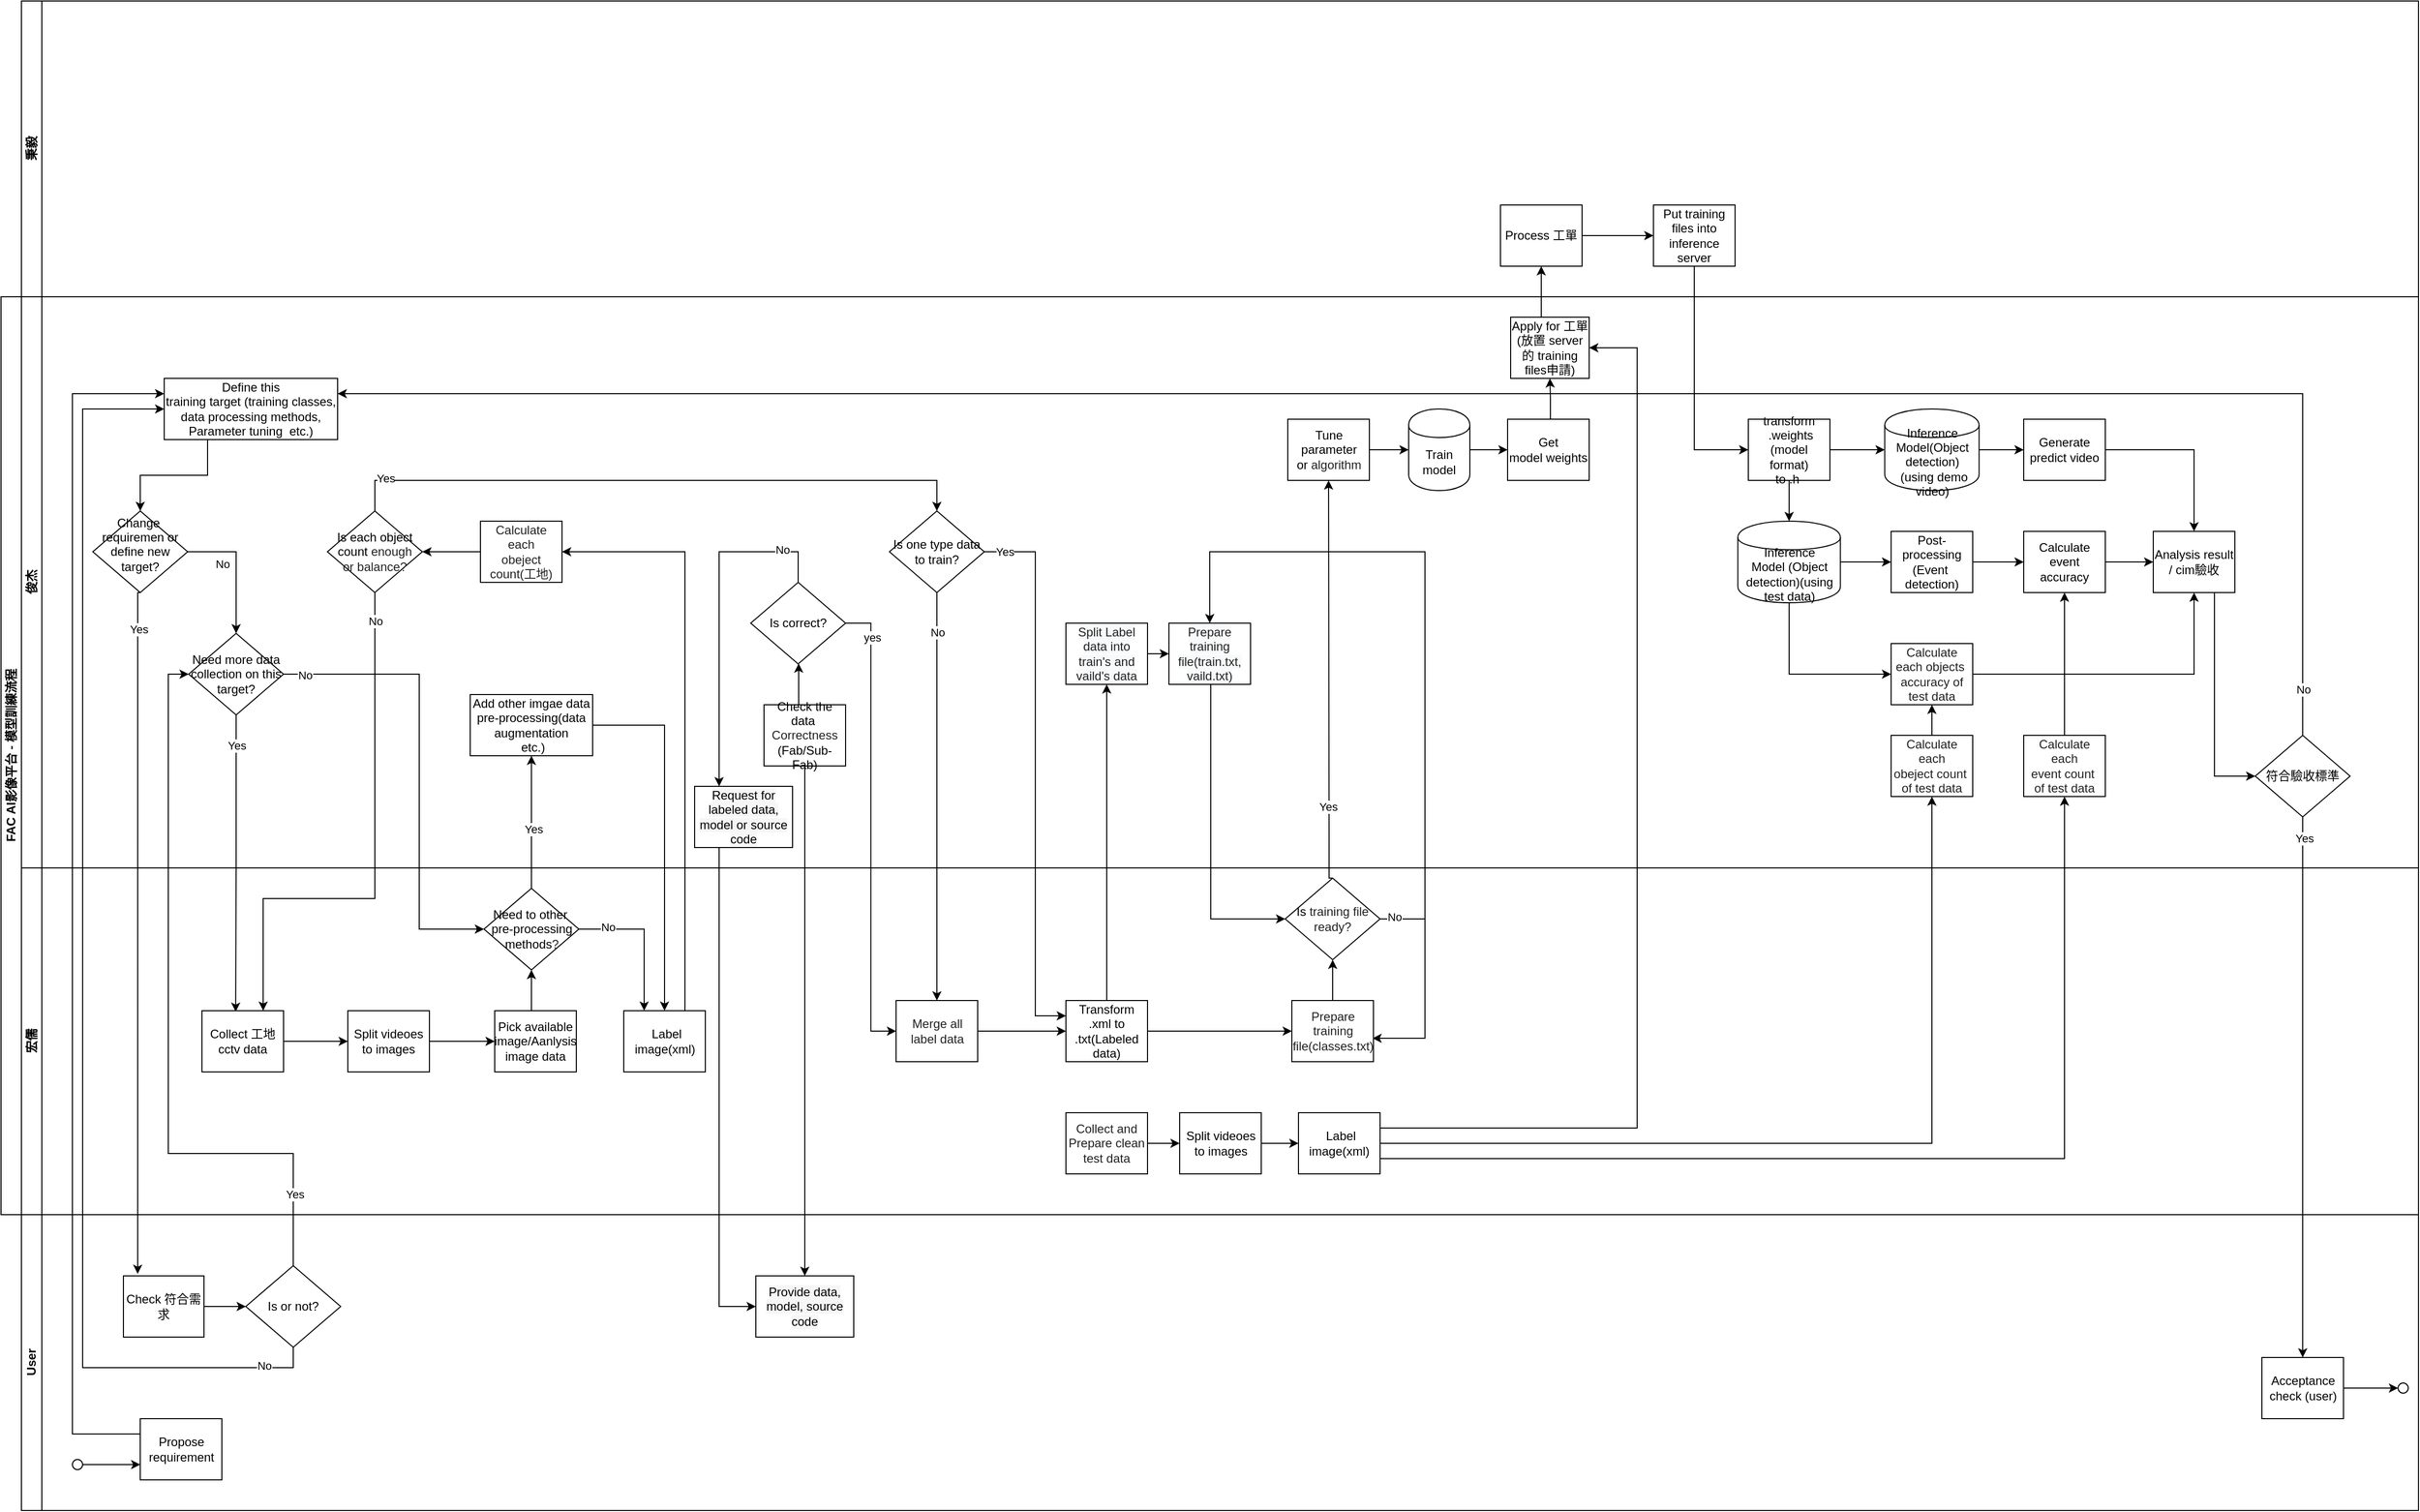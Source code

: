 <mxfile version="13.6.6" type="device"><diagram id="prtHgNgQTEPvFCAcTncT" name="Page-1"><mxGraphModel dx="946" dy="1734" grid="1" gridSize="10" guides="1" tooltips="1" connect="1" arrows="1" fold="1" page="1" pageScale="1" pageWidth="827" pageHeight="1169" background="none" math="0" shadow="0"><root><mxCell id="0"/><mxCell id="1" parent="0"/><mxCell id="TcL8-nratOg0Z6caF2Zv-336" value="秉毅" style="swimlane;html=1;startSize=20;horizontal=0;" parent="1" vertex="1"><mxGeometry x="160" y="-40" width="2350" height="290" as="geometry"><mxRectangle x="20" width="2120" height="20" as="alternateBounds"/></mxGeometry></mxCell><mxCell id="TcL8-nratOg0Z6caF2Zv-364" style="edgeStyle=orthogonalEdgeStyle;rounded=0;orthogonalLoop=1;jettySize=auto;html=1;entryX=0.5;entryY=0;entryDx=0;entryDy=0;" parent="TcL8-nratOg0Z6caF2Zv-336" edge="1"><mxGeometry relative="1" as="geometry"><mxPoint x="165" y="30" as="targetPoint"/><Array as="points"><mxPoint x="1957" y="10"/><mxPoint x="165" y="10"/></Array></mxGeometry></mxCell><mxCell id="TcL8-nratOg0Z6caF2Zv-379" style="edgeStyle=orthogonalEdgeStyle;rounded=0;orthogonalLoop=1;jettySize=auto;html=1;exitX=1;exitY=0.5;exitDx=0;exitDy=0;" parent="TcL8-nratOg0Z6caF2Zv-336" source="TcL8-nratOg0Z6caF2Zv-374" target="TcL8-nratOg0Z6caF2Zv-378" edge="1"><mxGeometry relative="1" as="geometry"/></mxCell><mxCell id="TcL8-nratOg0Z6caF2Zv-374" value="&lt;span&gt;Process 工單&lt;br&gt;&lt;/span&gt;" style="rounded=0;whiteSpace=wrap;html=1;fontFamily=Helvetica;fontSize=12;fontColor=#000000;align=center;" parent="TcL8-nratOg0Z6caF2Zv-336" vertex="1"><mxGeometry x="1450" y="200" width="80" height="60" as="geometry"/></mxCell><mxCell id="TcL8-nratOg0Z6caF2Zv-378" value="&lt;span&gt;Put&amp;nbsp;&lt;/span&gt;training files into inference server&lt;span&gt;&lt;br&gt;&lt;/span&gt;" style="rounded=0;whiteSpace=wrap;html=1;fontFamily=Helvetica;fontSize=12;fontColor=#000000;align=center;" parent="TcL8-nratOg0Z6caF2Zv-336" vertex="1"><mxGeometry x="1600" y="200" width="80" height="60" as="geometry"/></mxCell><mxCell id="TcL8-nratOg0Z6caF2Zv-380" style="edgeStyle=orthogonalEdgeStyle;rounded=0;orthogonalLoop=1;jettySize=auto;html=1;exitX=0.5;exitY=1;exitDx=0;exitDy=0;entryX=0;entryY=0.5;entryDx=0;entryDy=0;" parent="1" source="TcL8-nratOg0Z6caF2Zv-378" target="TcL8-nratOg0Z6caF2Zv-7" edge="1"><mxGeometry relative="1" as="geometry"/></mxCell><mxCell id="dNxyNK7c78bLwvsdeMH5-19" value="FAC AI影像平台 - 模型訓練流程" style="swimlane;html=1;childLayout=stackLayout;resizeParent=1;resizeParentMax=0;horizontal=0;startSize=20;horizontalStack=0;" parent="1" vertex="1"><mxGeometry x="140" y="250" width="2370" height="900" as="geometry"/></mxCell><mxCell id="TcL8-nratOg0Z6caF2Zv-185" style="edgeStyle=orthogonalEdgeStyle;rounded=0;orthogonalLoop=1;jettySize=auto;html=1;exitX=0.5;exitY=0;exitDx=0;exitDy=0;" parent="dNxyNK7c78bLwvsdeMH5-19" source="TcL8-nratOg0Z6caF2Zv-182" target="TcL8-nratOg0Z6caF2Zv-181" edge="1"><mxGeometry relative="1" as="geometry"/></mxCell><mxCell id="TcL8-nratOg0Z6caF2Zv-188" value="Yes" style="edgeLabel;html=1;align=center;verticalAlign=middle;resizable=0;points=[];" parent="TcL8-nratOg0Z6caF2Zv-185" vertex="1" connectable="0"><mxGeometry x="-0.1" y="-2" relative="1" as="geometry"><mxPoint as="offset"/></mxGeometry></mxCell><mxCell id="TcL8-nratOg0Z6caF2Zv-49" style="edgeStyle=orthogonalEdgeStyle;rounded=0;orthogonalLoop=1;jettySize=auto;html=1;exitX=0.5;exitY=1;exitDx=0;exitDy=0;entryX=0.75;entryY=0;entryDx=0;entryDy=0;" parent="dNxyNK7c78bLwvsdeMH5-19" source="TcL8-nratOg0Z6caF2Zv-47" target="TcL8-nratOg0Z6caF2Zv-13" edge="1"><mxGeometry relative="1" as="geometry"><mxPoint x="264" y="620" as="targetPoint"/><Array as="points"><mxPoint x="367" y="590"/><mxPoint x="257" y="590"/></Array></mxGeometry></mxCell><mxCell id="TcL8-nratOg0Z6caF2Zv-192" value="No" style="edgeLabel;html=1;align=center;verticalAlign=middle;resizable=0;points=[];" parent="TcL8-nratOg0Z6caF2Zv-49" vertex="1" connectable="0"><mxGeometry x="-0.892" relative="1" as="geometry"><mxPoint as="offset"/></mxGeometry></mxCell><mxCell id="TcL8-nratOg0Z6caF2Zv-46" style="edgeStyle=orthogonalEdgeStyle;rounded=0;orthogonalLoop=1;jettySize=auto;html=1;entryX=1;entryY=0.5;entryDx=0;entryDy=0;exitX=0.75;exitY=0;exitDx=0;exitDy=0;" parent="dNxyNK7c78bLwvsdeMH5-19" source="dNxyNK7c78bLwvsdeMH5-26" target="TcL8-nratOg0Z6caF2Zv-24" edge="1"><mxGeometry relative="1" as="geometry"><mxPoint x="670.5" y="620" as="sourcePoint"/><mxPoint x="570.5" y="210" as="targetPoint"/><Array as="points"><mxPoint x="671" y="250"/></Array></mxGeometry></mxCell><mxCell id="TcL8-nratOg0Z6caF2Zv-187" style="edgeStyle=orthogonalEdgeStyle;rounded=0;orthogonalLoop=1;jettySize=auto;html=1;exitX=1;exitY=0.5;exitDx=0;exitDy=0;entryX=0.5;entryY=0;entryDx=0;entryDy=0;" parent="dNxyNK7c78bLwvsdeMH5-19" source="TcL8-nratOg0Z6caF2Zv-181" target="dNxyNK7c78bLwvsdeMH5-26" edge="1"><mxGeometry relative="1" as="geometry"><mxPoint x="600.5" y="380" as="sourcePoint"/><mxPoint x="650.6" y="620" as="targetPoint"/></mxGeometry></mxCell><mxCell id="TcL8-nratOg0Z6caF2Zv-212" style="edgeStyle=orthogonalEdgeStyle;rounded=0;orthogonalLoop=1;jettySize=auto;html=1;exitX=0.5;exitY=1;exitDx=0;exitDy=0;entryX=0.5;entryY=0;entryDx=0;entryDy=0;" parent="dNxyNK7c78bLwvsdeMH5-19" source="TcL8-nratOg0Z6caF2Zv-208" target="TcL8-nratOg0Z6caF2Zv-204" edge="1"><mxGeometry relative="1" as="geometry"><mxPoint x="924" y="610" as="targetPoint"/><Array as="points"><mxPoint x="918" y="690"/></Array></mxGeometry></mxCell><mxCell id="TcL8-nratOg0Z6caF2Zv-214" value="No" style="edgeLabel;html=1;align=center;verticalAlign=middle;resizable=0;points=[];" parent="TcL8-nratOg0Z6caF2Zv-212" vertex="1" connectable="0"><mxGeometry x="-0.805" relative="1" as="geometry"><mxPoint as="offset"/></mxGeometry></mxCell><mxCell id="TcL8-nratOg0Z6caF2Zv-211" style="edgeStyle=orthogonalEdgeStyle;rounded=0;orthogonalLoop=1;jettySize=auto;html=1;exitX=1;exitY=0.5;exitDx=0;exitDy=0;entryX=0;entryY=0.25;entryDx=0;entryDy=0;" parent="dNxyNK7c78bLwvsdeMH5-19" source="TcL8-nratOg0Z6caF2Zv-208" target="TcL8-nratOg0Z6caF2Zv-16" edge="1"><mxGeometry relative="1" as="geometry"><mxPoint x="1044" y="625" as="targetPoint"/><Array as="points"><mxPoint x="1014" y="250"/><mxPoint x="1014" y="705"/></Array></mxGeometry></mxCell><mxCell id="TcL8-nratOg0Z6caF2Zv-215" value="Yes" style="edgeLabel;html=1;align=center;verticalAlign=middle;resizable=0;points=[];" parent="TcL8-nratOg0Z6caF2Zv-211" vertex="1" connectable="0"><mxGeometry x="-0.925" relative="1" as="geometry"><mxPoint as="offset"/></mxGeometry></mxCell><mxCell id="TcL8-nratOg0Z6caF2Zv-40" style="edgeStyle=orthogonalEdgeStyle;rounded=0;orthogonalLoop=1;jettySize=auto;html=1;exitX=0.5;exitY=0;exitDx=0;exitDy=0;entryX=0.5;entryY=1;entryDx=0;entryDy=0;" parent="dNxyNK7c78bLwvsdeMH5-19" source="TcL8-nratOg0Z6caF2Zv-16" target="TcL8-nratOg0Z6caF2Zv-34" edge="1"><mxGeometry relative="1" as="geometry"><mxPoint x="1084" y="610" as="sourcePoint"/><Array as="points"><mxPoint x="1084" y="380"/></Array></mxGeometry></mxCell><mxCell id="TcL8-nratOg0Z6caF2Zv-41" style="edgeStyle=orthogonalEdgeStyle;rounded=0;orthogonalLoop=1;jettySize=auto;html=1;entryX=0;entryY=0.5;entryDx=0;entryDy=0;exitX=0.5;exitY=1;exitDx=0;exitDy=0;" parent="dNxyNK7c78bLwvsdeMH5-19" source="TcL8-nratOg0Z6caF2Zv-25" target="TcL8-nratOg0Z6caF2Zv-36" edge="1"><mxGeometry relative="1" as="geometry"><mxPoint x="1185.5" y="360" as="sourcePoint"/><mxPoint x="1259" y="530" as="targetPoint"/><Array as="points"><mxPoint x="1185" y="340"/><mxPoint x="1186" y="340"/><mxPoint x="1186" y="610"/></Array></mxGeometry></mxCell><mxCell id="TcL8-nratOg0Z6caF2Zv-42" style="edgeStyle=orthogonalEdgeStyle;rounded=0;orthogonalLoop=1;jettySize=auto;html=1;exitX=0.5;exitY=0;exitDx=0;exitDy=0;entryX=0.5;entryY=1;entryDx=0;entryDy=0;" parent="dNxyNK7c78bLwvsdeMH5-19" source="TcL8-nratOg0Z6caF2Zv-36" target="dNxyNK7c78bLwvsdeMH5-30" edge="1"><mxGeometry relative="1" as="geometry"><mxPoint x="1305.5" y="490" as="sourcePoint"/><Array as="points"><mxPoint x="1302" y="540"/><mxPoint x="1302" y="345"/></Array></mxGeometry></mxCell><mxCell id="TcL8-nratOg0Z6caF2Zv-191" value="Yes" style="edgeLabel;html=1;align=center;verticalAlign=middle;resizable=0;points=[];" parent="TcL8-nratOg0Z6caF2Zv-42" vertex="1" connectable="0"><mxGeometry x="-0.621" y="1" relative="1" as="geometry"><mxPoint as="offset"/></mxGeometry></mxCell><mxCell id="TcL8-nratOg0Z6caF2Zv-44" style="edgeStyle=orthogonalEdgeStyle;rounded=0;orthogonalLoop=1;jettySize=auto;html=1;exitX=1;exitY=0.5;exitDx=0;exitDy=0;entryX=0.5;entryY=0;entryDx=0;entryDy=0;" parent="dNxyNK7c78bLwvsdeMH5-19" source="TcL8-nratOg0Z6caF2Zv-36" target="TcL8-nratOg0Z6caF2Zv-25" edge="1"><mxGeometry relative="1" as="geometry"><mxPoint x="1352" y="530" as="sourcePoint"/><Array as="points"><mxPoint x="1396" y="610"/><mxPoint x="1396" y="250"/><mxPoint x="1185" y="250"/></Array></mxGeometry></mxCell><mxCell id="TcL8-nratOg0Z6caF2Zv-117" style="edgeStyle=orthogonalEdgeStyle;rounded=0;orthogonalLoop=1;jettySize=auto;html=1;exitX=1;exitY=0.25;exitDx=0;exitDy=0;entryX=1;entryY=0.5;entryDx=0;entryDy=0;" parent="dNxyNK7c78bLwvsdeMH5-19" source="TcL8-nratOg0Z6caF2Zv-51" target="TcL8-nratOg0Z6caF2Zv-375" edge="1"><mxGeometry relative="1" as="geometry"><mxPoint x="1352" y="735" as="sourcePoint"/><mxPoint x="1750" y="320" as="targetPoint"/><Array as="points"><mxPoint x="1604" y="815"/><mxPoint x="1604" y="50"/></Array></mxGeometry></mxCell><mxCell id="TcL8-nratOg0Z6caF2Zv-60" style="edgeStyle=orthogonalEdgeStyle;rounded=0;orthogonalLoop=1;jettySize=auto;html=1;entryX=0.5;entryY=1;entryDx=0;entryDy=0;exitX=1;exitY=0.5;exitDx=0;exitDy=0;" parent="dNxyNK7c78bLwvsdeMH5-19" source="TcL8-nratOg0Z6caF2Zv-51" target="TcL8-nratOg0Z6caF2Zv-27" edge="1"><mxGeometry relative="1" as="geometry"><mxPoint x="1352" y="750" as="sourcePoint"/><Array as="points"><mxPoint x="1893" y="830"/></Array></mxGeometry></mxCell><mxCell id="TcL8-nratOg0Z6caF2Zv-390" style="edgeStyle=orthogonalEdgeStyle;rounded=0;orthogonalLoop=1;jettySize=auto;html=1;exitX=1;exitY=0.75;exitDx=0;exitDy=0;entryX=0.5;entryY=1;entryDx=0;entryDy=0;" parent="dNxyNK7c78bLwvsdeMH5-19" source="TcL8-nratOg0Z6caF2Zv-51" target="TcL8-nratOg0Z6caF2Zv-391" edge="1"><mxGeometry relative="1" as="geometry"><mxPoint x="2054" y="490" as="targetPoint"/></mxGeometry></mxCell><mxCell id="TcL8-nratOg0Z6caF2Zv-409" style="edgeStyle=orthogonalEdgeStyle;rounded=0;orthogonalLoop=1;jettySize=auto;html=1;exitX=0.5;exitY=1;exitDx=0;exitDy=0;entryX=0.413;entryY=0.017;entryDx=0;entryDy=0;entryPerimeter=0;" parent="dNxyNK7c78bLwvsdeMH5-19" source="TcL8-nratOg0Z6caF2Zv-401" target="TcL8-nratOg0Z6caF2Zv-13" edge="1"><mxGeometry relative="1" as="geometry"><Array as="points"/></mxGeometry></mxCell><mxCell id="TcL8-nratOg0Z6caF2Zv-411" value="Yes" style="edgeLabel;html=1;align=center;verticalAlign=middle;resizable=0;points=[];" parent="TcL8-nratOg0Z6caF2Zv-409" vertex="1" connectable="0"><mxGeometry x="-0.031" y="83" relative="1" as="geometry"><mxPoint x="-83" y="-111" as="offset"/></mxGeometry></mxCell><mxCell id="TcL8-nratOg0Z6caF2Zv-412" style="edgeStyle=orthogonalEdgeStyle;rounded=0;orthogonalLoop=1;jettySize=auto;html=1;exitX=1;exitY=0.5;exitDx=0;exitDy=0;entryX=0;entryY=0.5;entryDx=0;entryDy=0;" parent="dNxyNK7c78bLwvsdeMH5-19" source="TcL8-nratOg0Z6caF2Zv-401" target="TcL8-nratOg0Z6caF2Zv-182" edge="1"><mxGeometry relative="1" as="geometry"><Array as="points"><mxPoint x="410" y="370"/><mxPoint x="410" y="620"/></Array></mxGeometry></mxCell><mxCell id="TcL8-nratOg0Z6caF2Zv-413" value="No" style="edgeLabel;html=1;align=center;verticalAlign=middle;resizable=0;points=[];" parent="TcL8-nratOg0Z6caF2Zv-412" vertex="1" connectable="0"><mxGeometry x="-0.905" y="-1" relative="1" as="geometry"><mxPoint as="offset"/></mxGeometry></mxCell><mxCell id="oIA18BihjdtNmuILkpFl-2" style="edgeStyle=orthogonalEdgeStyle;rounded=0;orthogonalLoop=1;jettySize=auto;html=1;exitX=1;exitY=0.5;exitDx=0;exitDy=0;entryX=0;entryY=0.5;entryDx=0;entryDy=0;" edge="1" parent="dNxyNK7c78bLwvsdeMH5-19" source="TcL8-nratOg0Z6caF2Zv-201" target="TcL8-nratOg0Z6caF2Zv-204"><mxGeometry relative="1" as="geometry"/></mxCell><mxCell id="oIA18BihjdtNmuILkpFl-3" value="yes" style="edgeLabel;html=1;align=center;verticalAlign=middle;resizable=0;points=[];" vertex="1" connectable="0" parent="oIA18BihjdtNmuILkpFl-2"><mxGeometry x="-0.877" y="-11" relative="1" as="geometry"><mxPoint x="12" y="11" as="offset"/></mxGeometry></mxCell><mxCell id="dNxyNK7c78bLwvsdeMH5-20" value="俊杰" style="swimlane;html=1;startSize=20;horizontal=0;" parent="dNxyNK7c78bLwvsdeMH5-19" vertex="1"><mxGeometry x="20" width="2350" height="560" as="geometry"><mxRectangle x="20" width="2120" height="20" as="alternateBounds"/></mxGeometry></mxCell><mxCell id="TcL8-nratOg0Z6caF2Zv-375" value="&lt;span&gt;Apply for 工單(放置 server 的 training files申請)&lt;br&gt;&lt;/span&gt;" style="rounded=0;whiteSpace=wrap;html=1;fontFamily=Helvetica;fontSize=12;fontColor=#000000;align=center;" parent="dNxyNK7c78bLwvsdeMH5-20" vertex="1"><mxGeometry x="1460" y="20" width="77" height="60" as="geometry"/></mxCell><mxCell id="TcL8-nratOg0Z6caF2Zv-220" style="edgeStyle=orthogonalEdgeStyle;rounded=0;orthogonalLoop=1;jettySize=auto;html=1;exitX=1;exitY=0.5;exitDx=0;exitDy=0;entryX=0;entryY=0.5;entryDx=0;entryDy=0;" parent="dNxyNK7c78bLwvsdeMH5-20" source="TcL8-nratOg0Z6caF2Zv-217" target="TcL8-nratOg0Z6caF2Zv-6" edge="1"><mxGeometry relative="1" as="geometry"/></mxCell><mxCell id="TcL8-nratOg0Z6caF2Zv-175" style="edgeStyle=orthogonalEdgeStyle;rounded=0;orthogonalLoop=1;jettySize=auto;html=1;exitX=0.5;exitY=1;exitDx=0;exitDy=0;entryX=0.5;entryY=0;entryDx=0;entryDy=0;" parent="dNxyNK7c78bLwvsdeMH5-20" source="TcL8-nratOg0Z6caF2Zv-7" target="TcL8-nratOg0Z6caF2Zv-382" edge="1"><mxGeometry relative="1" as="geometry"><mxPoint x="1730" y="210" as="targetPoint"/><Array as="points"><mxPoint x="1733" y="200"/><mxPoint x="1733" y="200"/></Array></mxGeometry></mxCell><mxCell id="TcL8-nratOg0Z6caF2Zv-59" style="edgeStyle=orthogonalEdgeStyle;rounded=0;orthogonalLoop=1;jettySize=auto;html=1;exitX=1;exitY=0.5;exitDx=0;exitDy=0;" parent="dNxyNK7c78bLwvsdeMH5-20" source="TcL8-nratOg0Z6caF2Zv-384" target="TcL8-nratOg0Z6caF2Zv-12" edge="1"><mxGeometry relative="1" as="geometry"><mxPoint x="1913" y="150" as="sourcePoint"/></mxGeometry></mxCell><mxCell id="TcL8-nratOg0Z6caF2Zv-58" style="edgeStyle=orthogonalEdgeStyle;rounded=0;orthogonalLoop=1;jettySize=auto;html=1;exitX=1;exitY=0.5;exitDx=0;exitDy=0;entryX=0;entryY=0.5;entryDx=0;entryDy=0;" parent="dNxyNK7c78bLwvsdeMH5-20" source="TcL8-nratOg0Z6caF2Zv-7" target="TcL8-nratOg0Z6caF2Zv-384" edge="1"><mxGeometry relative="1" as="geometry"><mxPoint x="1833" y="150" as="targetPoint"/></mxGeometry></mxCell><mxCell id="TcL8-nratOg0Z6caF2Zv-219" style="edgeStyle=orthogonalEdgeStyle;rounded=0;orthogonalLoop=1;jettySize=auto;html=1;exitX=1;exitY=0.5;exitDx=0;exitDy=0;entryX=0;entryY=0.5;entryDx=0;entryDy=0;" parent="dNxyNK7c78bLwvsdeMH5-20" source="dNxyNK7c78bLwvsdeMH5-30" target="TcL8-nratOg0Z6caF2Zv-217" edge="1"><mxGeometry relative="1" as="geometry"/></mxCell><mxCell id="TcL8-nratOg0Z6caF2Zv-400" style="edgeStyle=orthogonalEdgeStyle;rounded=0;orthogonalLoop=1;jettySize=auto;html=1;exitX=0.25;exitY=1;exitDx=0;exitDy=0;entryX=0.5;entryY=0;entryDx=0;entryDy=0;" parent="dNxyNK7c78bLwvsdeMH5-20" source="dNxyNK7c78bLwvsdeMH5-24" target="TcL8-nratOg0Z6caF2Zv-399" edge="1"><mxGeometry relative="1" as="geometry"/></mxCell><mxCell id="dNxyNK7c78bLwvsdeMH5-24" value="Define this&lt;br&gt;training target (training classes, data processing methods, Parameter tuning&amp;nbsp; etc.)" style="rounded=0;whiteSpace=wrap;html=1;fontFamily=Helvetica;fontSize=12;fontColor=#000000;align=center;" parent="dNxyNK7c78bLwvsdeMH5-20" vertex="1"><mxGeometry x="140" y="80" width="170" height="60" as="geometry"/></mxCell><mxCell id="TcL8-nratOg0Z6caF2Zv-376" style="edgeStyle=orthogonalEdgeStyle;rounded=0;orthogonalLoop=1;jettySize=auto;html=1;exitX=0.5;exitY=0;exitDx=0;exitDy=0;entryX=0.5;entryY=1;entryDx=0;entryDy=0;" parent="dNxyNK7c78bLwvsdeMH5-20" source="TcL8-nratOg0Z6caF2Zv-6" target="TcL8-nratOg0Z6caF2Zv-375" edge="1"><mxGeometry relative="1" as="geometry"><Array as="points"><mxPoint x="1499" y="120"/><mxPoint x="1499" y="100"/></Array></mxGeometry></mxCell><mxCell id="TcL8-nratOg0Z6caF2Zv-176" style="edgeStyle=orthogonalEdgeStyle;rounded=0;orthogonalLoop=1;jettySize=auto;html=1;exitX=0.5;exitY=1;exitDx=0;exitDy=0;entryX=0;entryY=0.5;entryDx=0;entryDy=0;" parent="dNxyNK7c78bLwvsdeMH5-20" source="TcL8-nratOg0Z6caF2Zv-382" target="TcL8-nratOg0Z6caF2Zv-173" edge="1"><mxGeometry relative="1" as="geometry"><mxPoint x="1770" y="260" as="sourcePoint"/><mxPoint x="1890" y="130" as="targetPoint"/></mxGeometry></mxCell><mxCell id="TcL8-nratOg0Z6caF2Zv-178" style="edgeStyle=orthogonalEdgeStyle;rounded=0;orthogonalLoop=1;jettySize=auto;html=1;exitX=1;exitY=0.5;exitDx=0;exitDy=0;" parent="dNxyNK7c78bLwvsdeMH5-20" source="TcL8-nratOg0Z6caF2Zv-173" target="TcL8-nratOg0Z6caF2Zv-423" edge="1"><mxGeometry relative="1" as="geometry"><mxPoint x="1840" y="270" as="sourcePoint"/><mxPoint x="2130" y="290" as="targetPoint"/></mxGeometry></mxCell><mxCell id="TcL8-nratOg0Z6caF2Zv-195" style="edgeStyle=orthogonalEdgeStyle;rounded=0;orthogonalLoop=1;jettySize=auto;html=1;entryX=0.5;entryY=1;entryDx=0;entryDy=0;" parent="dNxyNK7c78bLwvsdeMH5-20" source="TcL8-nratOg0Z6caF2Zv-27" target="TcL8-nratOg0Z6caF2Zv-173" edge="1"><mxGeometry relative="1" as="geometry"/></mxCell><mxCell id="TcL8-nratOg0Z6caF2Zv-39" style="edgeStyle=orthogonalEdgeStyle;rounded=0;orthogonalLoop=1;jettySize=auto;html=1;exitX=1;exitY=0.5;exitDx=0;exitDy=0;entryX=0;entryY=0.5;entryDx=0;entryDy=0;" parent="dNxyNK7c78bLwvsdeMH5-20" source="TcL8-nratOg0Z6caF2Zv-34" target="TcL8-nratOg0Z6caF2Zv-25" edge="1"><mxGeometry relative="1" as="geometry"/></mxCell><mxCell id="TcL8-nratOg0Z6caF2Zv-48" style="edgeStyle=orthogonalEdgeStyle;rounded=0;orthogonalLoop=1;jettySize=auto;html=1;exitX=0;exitY=0.5;exitDx=0;exitDy=0;entryX=1;entryY=0.5;entryDx=0;entryDy=0;" parent="dNxyNK7c78bLwvsdeMH5-20" source="TcL8-nratOg0Z6caF2Zv-24" target="TcL8-nratOg0Z6caF2Zv-47" edge="1"><mxGeometry relative="1" as="geometry"/></mxCell><mxCell id="TcL8-nratOg0Z6caF2Zv-57" style="edgeStyle=orthogonalEdgeStyle;rounded=0;orthogonalLoop=1;jettySize=auto;html=1;exitX=0.5;exitY=0;exitDx=0;exitDy=0;entryX=0.5;entryY=0;entryDx=0;entryDy=0;" parent="dNxyNK7c78bLwvsdeMH5-20" source="TcL8-nratOg0Z6caF2Zv-47" target="TcL8-nratOg0Z6caF2Zv-208" edge="1"><mxGeometry relative="1" as="geometry"><mxPoint x="910" y="320" as="targetPoint"/><Array as="points"><mxPoint x="347" y="180"/><mxPoint x="898" y="180"/></Array></mxGeometry></mxCell><mxCell id="TcL8-nratOg0Z6caF2Zv-193" value="Yes" style="edgeLabel;html=1;align=center;verticalAlign=middle;resizable=0;points=[];" parent="TcL8-nratOg0Z6caF2Zv-57" vertex="1" connectable="0"><mxGeometry x="-0.867" y="2" relative="1" as="geometry"><mxPoint as="offset"/></mxGeometry></mxCell><mxCell id="TcL8-nratOg0Z6caF2Zv-183" style="edgeStyle=orthogonalEdgeStyle;rounded=0;orthogonalLoop=1;jettySize=auto;html=1;entryX=1;entryY=0.25;entryDx=0;entryDy=0;exitX=0.5;exitY=0;exitDx=0;exitDy=0;" parent="dNxyNK7c78bLwvsdeMH5-20" source="TcL8-nratOg0Z6caF2Zv-417" target="dNxyNK7c78bLwvsdeMH5-24" edge="1"><mxGeometry relative="1" as="geometry"><mxPoint x="861" y="-50" as="targetPoint"/><mxPoint x="2240" y="190" as="sourcePoint"/><Array as="points"><mxPoint x="2237" y="95"/></Array></mxGeometry></mxCell><mxCell id="TcL8-nratOg0Z6caF2Zv-424" value="No" style="edgeLabel;html=1;align=center;verticalAlign=middle;resizable=0;points=[];" parent="TcL8-nratOg0Z6caF2Zv-183" vertex="1" connectable="0"><mxGeometry x="-0.96" y="1" relative="1" as="geometry"><mxPoint x="1" as="offset"/></mxGeometry></mxCell><mxCell id="TcL8-nratOg0Z6caF2Zv-386" style="edgeStyle=orthogonalEdgeStyle;rounded=0;orthogonalLoop=1;jettySize=auto;html=1;exitX=1;exitY=0.5;exitDx=0;exitDy=0;entryX=0;entryY=0.5;entryDx=0;entryDy=0;" parent="dNxyNK7c78bLwvsdeMH5-20" source="TcL8-nratOg0Z6caF2Zv-382" target="TcL8-nratOg0Z6caF2Zv-385" edge="1"><mxGeometry relative="1" as="geometry"/></mxCell><mxCell id="TcL8-nratOg0Z6caF2Zv-389" style="edgeStyle=orthogonalEdgeStyle;rounded=0;orthogonalLoop=1;jettySize=auto;html=1;entryX=0;entryY=0.5;entryDx=0;entryDy=0;" parent="dNxyNK7c78bLwvsdeMH5-20" source="TcL8-nratOg0Z6caF2Zv-387" target="TcL8-nratOg0Z6caF2Zv-423" edge="1"><mxGeometry relative="1" as="geometry"><mxPoint x="2090" y="260" as="targetPoint"/></mxGeometry></mxCell><mxCell id="TcL8-nratOg0Z6caF2Zv-388" style="edgeStyle=orthogonalEdgeStyle;rounded=0;orthogonalLoop=1;jettySize=auto;html=1;exitX=1;exitY=0.5;exitDx=0;exitDy=0;entryX=0;entryY=0.5;entryDx=0;entryDy=0;" parent="dNxyNK7c78bLwvsdeMH5-20" source="TcL8-nratOg0Z6caF2Zv-385" target="TcL8-nratOg0Z6caF2Zv-387" edge="1"><mxGeometry relative="1" as="geometry"/></mxCell><mxCell id="TcL8-nratOg0Z6caF2Zv-392" style="edgeStyle=orthogonalEdgeStyle;rounded=0;orthogonalLoop=1;jettySize=auto;html=1;exitX=0.5;exitY=0;exitDx=0;exitDy=0;entryX=0.5;entryY=1;entryDx=0;entryDy=0;" parent="dNxyNK7c78bLwvsdeMH5-20" source="TcL8-nratOg0Z6caF2Zv-391" target="TcL8-nratOg0Z6caF2Zv-387" edge="1"><mxGeometry relative="1" as="geometry"/></mxCell><mxCell id="TcL8-nratOg0Z6caF2Zv-408" style="edgeStyle=orthogonalEdgeStyle;rounded=0;orthogonalLoop=1;jettySize=auto;html=1;exitX=1;exitY=0.5;exitDx=0;exitDy=0;" parent="dNxyNK7c78bLwvsdeMH5-20" source="TcL8-nratOg0Z6caF2Zv-399" target="TcL8-nratOg0Z6caF2Zv-401" edge="1"><mxGeometry relative="1" as="geometry"/></mxCell><mxCell id="TcL8-nratOg0Z6caF2Zv-410" value="No" style="edgeLabel;html=1;align=center;verticalAlign=middle;resizable=0;points=[];" parent="TcL8-nratOg0Z6caF2Zv-408" vertex="1" connectable="0"><mxGeometry x="-0.488" y="-12" relative="1" as="geometry"><mxPoint x="1" as="offset"/></mxGeometry></mxCell><mxCell id="TcL8-nratOg0Z6caF2Zv-399" value="&lt;div&gt;Change&amp;nbsp;&lt;/div&gt;requiremen or define new target?&lt;div&gt;&amp;nbsp;&lt;/div&gt;" style="rhombus;whiteSpace=wrap;html=1;fontFamily=Helvetica;fontSize=12;fontColor=#000000;align=center;" parent="dNxyNK7c78bLwvsdeMH5-20" vertex="1"><mxGeometry x="70" y="210" width="93" height="80" as="geometry"/></mxCell><mxCell id="TcL8-nratOg0Z6caF2Zv-423" value="&lt;span&gt;Analysis result / cim驗收&lt;br&gt;&lt;/span&gt;" style="rounded=0;whiteSpace=wrap;html=1;fontFamily=Helvetica;fontSize=12;fontColor=#000000;align=center;" parent="dNxyNK7c78bLwvsdeMH5-20" vertex="1"><mxGeometry x="2090" y="230" width="80" height="60" as="geometry"/></mxCell><mxCell id="TcL8-nratOg0Z6caF2Zv-208" value="Is one type data to train?" style="rhombus;whiteSpace=wrap;html=1;fontFamily=Helvetica;fontSize=12;fontColor=#000000;align=center;" parent="dNxyNK7c78bLwvsdeMH5-20" vertex="1"><mxGeometry x="851" y="210" width="93" height="80" as="geometry"/></mxCell><mxCell id="TcL8-nratOg0Z6caF2Zv-27" value="&lt;span style=&quot;color: rgba(0 , 0 , 0 , 0.87) ; font-family: &amp;#34;arial&amp;#34; , sans-serif&quot;&gt;Calculate each&lt;/span&gt;&lt;br style=&quot;color: rgba(0 , 0 , 0 , 0.87) ; font-family: &amp;#34;arial&amp;#34; , sans-serif&quot;&gt;&lt;span style=&quot;color: rgba(0 , 0 , 0 , 0.87) ; font-family: &amp;#34;arial&amp;#34; , sans-serif&quot;&gt;obeject count&amp;nbsp; of test data&lt;/span&gt;" style="rounded=0;whiteSpace=wrap;html=1;fontFamily=Helvetica;fontSize=12;fontColor=#000000;align=center;" parent="dNxyNK7c78bLwvsdeMH5-20" vertex="1"><mxGeometry x="1833" y="430" width="80" height="60" as="geometry"/></mxCell><mxCell id="TcL8-nratOg0Z6caF2Zv-391" value="&lt;span style=&quot;color: rgba(0 , 0 , 0 , 0.87) ; font-family: &amp;#34;arial&amp;#34; , sans-serif&quot;&gt;Calculate each&lt;/span&gt;&lt;br style=&quot;color: rgba(0 , 0 , 0 , 0.87) ; font-family: &amp;#34;arial&amp;#34; , sans-serif&quot;&gt;&lt;span style=&quot;color: rgba(0 , 0 , 0 , 0.87) ; font-family: &amp;#34;arial&amp;#34; , sans-serif&quot;&gt;event count&amp;nbsp; of test data&lt;/span&gt;" style="rounded=0;whiteSpace=wrap;html=1;fontFamily=Helvetica;fontSize=12;fontColor=#000000;align=center;" parent="dNxyNK7c78bLwvsdeMH5-20" vertex="1"><mxGeometry x="1963" y="430" width="80" height="60" as="geometry"/></mxCell><mxCell id="TcL8-nratOg0Z6caF2Zv-418" style="edgeStyle=orthogonalEdgeStyle;rounded=0;orthogonalLoop=1;jettySize=auto;html=1;exitX=0.75;exitY=1;exitDx=0;exitDy=0;entryX=0;entryY=0.5;entryDx=0;entryDy=0;" parent="dNxyNK7c78bLwvsdeMH5-20" source="TcL8-nratOg0Z6caF2Zv-423" target="TcL8-nratOg0Z6caF2Zv-417" edge="1"><mxGeometry relative="1" as="geometry"><mxPoint x="2150" y="290" as="sourcePoint"/></mxGeometry></mxCell><mxCell id="TcL8-nratOg0Z6caF2Zv-47" value="Is each object count&amp;nbsp;&lt;span style=&quot;color: rgb(34 , 34 , 34) ; font-family: inherit ; text-align: left&quot;&gt;&lt;font style=&quot;font-size: 12px&quot;&gt;enough or&amp;nbsp;&lt;/font&gt;&lt;/span&gt;&lt;span style=&quot;color: rgb(34 , 34 , 34) ; font-family: inherit ; text-align: left&quot;&gt;&lt;font style=&quot;font-size: 12px&quot;&gt;balance&lt;/font&gt;&lt;/span&gt;&lt;span style=&quot;color: rgb(34 , 34 , 34) ; font-family: inherit ; text-align: left&quot;&gt;?&lt;/span&gt;" style="rhombus;whiteSpace=wrap;html=1;fontFamily=Helvetica;fontSize=12;fontColor=#000000;align=center;" parent="dNxyNK7c78bLwvsdeMH5-20" vertex="1"><mxGeometry x="300" y="210" width="93" height="80" as="geometry"/></mxCell><mxCell id="TcL8-nratOg0Z6caF2Zv-24" value="&lt;span style=&quot;color: rgba(0 , 0 , 0 , 0.87) ; font-family: &amp;#34;arial&amp;#34; , sans-serif&quot;&gt;&lt;font style=&quot;font-size: 12px&quot;&gt;Calculate each&lt;br&gt;obeject count(工地)&lt;/font&gt;&lt;br&gt;&lt;/span&gt;" style="rounded=0;whiteSpace=wrap;html=1;fontFamily=Helvetica;fontSize=12;fontColor=#000000;align=center;" parent="dNxyNK7c78bLwvsdeMH5-20" vertex="1"><mxGeometry x="450" y="220" width="80" height="60" as="geometry"/></mxCell><mxCell id="oIA18BihjdtNmuILkpFl-1" style="edgeStyle=orthogonalEdgeStyle;rounded=0;orthogonalLoop=1;jettySize=auto;html=1;" edge="1" parent="dNxyNK7c78bLwvsdeMH5-20" source="TcL8-nratOg0Z6caF2Zv-197" target="TcL8-nratOg0Z6caF2Zv-201"><mxGeometry relative="1" as="geometry"><Array as="points"><mxPoint x="762" y="390"/><mxPoint x="762" y="390"/></Array></mxGeometry></mxCell><mxCell id="TcL8-nratOg0Z6caF2Zv-197" value="Check the data&amp;nbsp;&lt;br class=&quot;Apple-interchange-newline&quot;&gt;&lt;span style=&quot;color: rgb(34 , 34 , 34) ; font-family: &amp;#34;arial&amp;#34; , sans-serif ; text-align: left&quot;&gt;&lt;font style=&quot;font-size: 12px&quot;&gt;Correctness&lt;/font&gt;&lt;/span&gt;&lt;br&gt;(Fab/Sub-Fab)&lt;span style=&quot;color: rgba(0 , 0 , 0 , 0.87) ; font-family: &amp;#34;arial&amp;#34; , sans-serif&quot;&gt;&lt;br&gt;&lt;/span&gt;" style="rounded=0;whiteSpace=wrap;html=1;fontFamily=Helvetica;fontSize=12;fontColor=#000000;align=center;" parent="dNxyNK7c78bLwvsdeMH5-20" vertex="1"><mxGeometry x="728" y="400" width="80" height="60" as="geometry"/></mxCell><mxCell id="TcL8-nratOg0Z6caF2Zv-181" value="&lt;span&gt;Add other imgae data pre-processing(data augmentation&lt;br&gt;&amp;nbsp;etc.)&lt;/span&gt;" style="rounded=0;whiteSpace=wrap;html=1;fontFamily=Helvetica;fontSize=12;fontColor=#000000;align=center;" parent="dNxyNK7c78bLwvsdeMH5-20" vertex="1"><mxGeometry x="440" y="390" width="120" height="60" as="geometry"/></mxCell><mxCell id="TcL8-nratOg0Z6caF2Zv-401" value="&lt;div style=&quot;text-align: center&quot;&gt;&lt;span style=&quot;text-align: left&quot;&gt;Need more data collection on this target?&lt;/span&gt;&lt;/div&gt;" style="rhombus;whiteSpace=wrap;html=1;fontFamily=Helvetica;fontSize=12;fontColor=#000000;align=center;" parent="dNxyNK7c78bLwvsdeMH5-20" vertex="1"><mxGeometry x="164" y="330" width="93" height="80" as="geometry"/></mxCell><mxCell id="TcL8-nratOg0Z6caF2Zv-173" value="&lt;span style=&quot;color: rgba(0 , 0 , 0 , 0.87) ; font-family: &amp;#34;arial&amp;#34; , sans-serif&quot;&gt;Calculate each objects&amp;nbsp;&lt;/span&gt;&lt;br class=&quot;Apple-interchange-newline&quot;&gt;&lt;span style=&quot;color: rgb(34 , 34 , 34) ; font-family: &amp;#34;arial&amp;#34; , sans-serif ; text-align: left&quot;&gt;&lt;font style=&quot;font-size: 12px&quot;&gt;accuracy of&lt;/font&gt;&lt;/span&gt;&lt;span style=&quot;color: rgba(0 , 0 , 0 , 0.87) ; font-family: &amp;#34;arial&amp;#34; , sans-serif&quot;&gt;&lt;br&gt;&amp;nbsp;test data&amp;nbsp;&lt;/span&gt;" style="rounded=0;whiteSpace=wrap;html=1;fontFamily=Helvetica;fontSize=12;fontColor=#000000;align=center;" parent="dNxyNK7c78bLwvsdeMH5-20" vertex="1"><mxGeometry x="1833" y="340" width="80" height="60" as="geometry"/></mxCell><mxCell id="TcL8-nratOg0Z6caF2Zv-34" value="&lt;span style=&quot;color: rgba(0 , 0 , 0 , 0.87) ; font-family: &amp;#34;arial&amp;#34; , sans-serif ; font-size: 12px ; font-style: normal ; font-weight: 400 ; letter-spacing: normal ; text-align: left ; text-indent: 0px ; text-transform: none ; word-spacing: 0px ; background-color: rgb(248 , 249 , 250) ; display: inline ; float: none&quot;&gt;Split Label data into train's and vaild's data&lt;/span&gt;" style="rounded=0;whiteSpace=wrap;html=1;fontFamily=Helvetica;fontSize=12;fontColor=#000000;align=center;" parent="dNxyNK7c78bLwvsdeMH5-20" vertex="1"><mxGeometry x="1024" y="320" width="80" height="60" as="geometry"/></mxCell><mxCell id="TcL8-nratOg0Z6caF2Zv-25" value="&lt;span style=&quot;color: rgba(0 , 0 , 0 , 0.87) ; font-family: &amp;#34;arial&amp;#34; , sans-serif ; font-size: 12px ; font-style: normal ; font-weight: 400 ; letter-spacing: normal ; text-align: left ; text-indent: 0px ; text-transform: none ; word-spacing: 0px ; background-color: rgb(248 , 249 , 250) ; display: inline ; float: none&quot;&gt;Prepare training file(train.txt, vaild.txt)&lt;/span&gt;" style="rounded=0;whiteSpace=wrap;html=1;fontFamily=Helvetica;fontSize=12;fontColor=#000000;align=center;" parent="dNxyNK7c78bLwvsdeMH5-20" vertex="1"><mxGeometry x="1125" y="320" width="80" height="60" as="geometry"/></mxCell><mxCell id="oIA18BihjdtNmuILkpFl-26" style="edgeStyle=orthogonalEdgeStyle;rounded=0;orthogonalLoop=1;jettySize=auto;html=1;exitX=0.5;exitY=0;exitDx=0;exitDy=0;entryX=0.25;entryY=0;entryDx=0;entryDy=0;" edge="1" parent="dNxyNK7c78bLwvsdeMH5-20" source="TcL8-nratOg0Z6caF2Zv-201" target="oIA18BihjdtNmuILkpFl-12"><mxGeometry relative="1" as="geometry"><Array as="points"><mxPoint x="762" y="250"/><mxPoint x="684" y="250"/></Array></mxGeometry></mxCell><mxCell id="oIA18BihjdtNmuILkpFl-27" value="No" style="edgeLabel;html=1;align=center;verticalAlign=middle;resizable=0;points=[];" vertex="1" connectable="0" parent="oIA18BihjdtNmuILkpFl-26"><mxGeometry x="-0.822" y="17" relative="1" as="geometry"><mxPoint x="-16" y="-19" as="offset"/></mxGeometry></mxCell><mxCell id="TcL8-nratOg0Z6caF2Zv-201" value="&lt;font face=&quot;arial, sans-serif&quot;&gt;Is correct?&lt;/font&gt;" style="rhombus;whiteSpace=wrap;html=1;fontFamily=Helvetica;fontSize=12;fontColor=#000000;align=center;" parent="dNxyNK7c78bLwvsdeMH5-20" vertex="1"><mxGeometry x="715" y="280" width="93" height="80" as="geometry"/></mxCell><mxCell id="TcL8-nratOg0Z6caF2Zv-385" value="&lt;span&gt;Post-processing (Event&amp;nbsp; detection)&lt;br&gt;&lt;/span&gt;" style="rounded=0;whiteSpace=wrap;html=1;fontFamily=Helvetica;fontSize=12;fontColor=#000000;align=center;" parent="dNxyNK7c78bLwvsdeMH5-20" vertex="1"><mxGeometry x="1833" y="230" width="80" height="60" as="geometry"/></mxCell><mxCell id="TcL8-nratOg0Z6caF2Zv-382" value="&lt;span&gt;Inference&lt;/span&gt;&lt;br&gt;&lt;span&gt;Model (Object detection)(using test data)&lt;/span&gt;" style="shape=cylinder;whiteSpace=wrap;html=1;boundedLbl=1;backgroundOutline=1;rounded=0;" parent="dNxyNK7c78bLwvsdeMH5-20" vertex="1"><mxGeometry x="1682.75" y="220" width="100.5" height="80" as="geometry"/></mxCell><mxCell id="TcL8-nratOg0Z6caF2Zv-387" value="&lt;span&gt;Calculate event accuracy&lt;br&gt;&lt;/span&gt;" style="rounded=0;whiteSpace=wrap;html=1;fontFamily=Helvetica;fontSize=12;fontColor=#000000;align=center;" parent="dNxyNK7c78bLwvsdeMH5-20" vertex="1"><mxGeometry x="1963" y="230" width="80" height="60" as="geometry"/></mxCell><mxCell id="TcL8-nratOg0Z6caF2Zv-384" value="Inference&lt;br&gt;Model(Object detection)&lt;br&gt;&amp;nbsp;(using demo video)" style="shape=cylinder;whiteSpace=wrap;html=1;boundedLbl=1;backgroundOutline=1;rounded=0;" parent="dNxyNK7c78bLwvsdeMH5-20" vertex="1"><mxGeometry x="1826.75" y="110" width="92.5" height="80" as="geometry"/></mxCell><mxCell id="TcL8-nratOg0Z6caF2Zv-6" value="&lt;span&gt;Get&lt;br&gt;model weights&lt;br&gt;&lt;/span&gt;" style="rounded=0;whiteSpace=wrap;html=1;fontFamily=Helvetica;fontSize=12;fontColor=#000000;align=center;" parent="dNxyNK7c78bLwvsdeMH5-20" vertex="1"><mxGeometry x="1457" y="120" width="80" height="60" as="geometry"/></mxCell><mxCell id="TcL8-nratOg0Z6caF2Zv-217" value="&lt;span&gt;Train model&lt;/span&gt;" style="shape=cylinder;whiteSpace=wrap;html=1;boundedLbl=1;backgroundOutline=1;rounded=0;" parent="dNxyNK7c78bLwvsdeMH5-20" vertex="1"><mxGeometry x="1360" y="110" width="60" height="80" as="geometry"/></mxCell><mxCell id="TcL8-nratOg0Z6caF2Zv-7" value="&lt;span&gt;transform&lt;br&gt;&amp;nbsp;.weights (model format)&lt;br&gt;to .h&amp;nbsp;&lt;br&gt;&lt;/span&gt;" style="rounded=0;whiteSpace=wrap;html=1;fontFamily=Helvetica;fontSize=12;fontColor=#000000;align=center;" parent="dNxyNK7c78bLwvsdeMH5-20" vertex="1"><mxGeometry x="1693" y="120" width="80" height="60" as="geometry"/></mxCell><mxCell id="oIA18BihjdtNmuILkpFl-5" style="edgeStyle=orthogonalEdgeStyle;rounded=0;orthogonalLoop=1;jettySize=auto;html=1;exitX=1;exitY=0.5;exitDx=0;exitDy=0;" edge="1" parent="dNxyNK7c78bLwvsdeMH5-20" source="TcL8-nratOg0Z6caF2Zv-12" target="TcL8-nratOg0Z6caF2Zv-423"><mxGeometry relative="1" as="geometry"/></mxCell><mxCell id="TcL8-nratOg0Z6caF2Zv-12" value="&lt;span&gt;Generate predict video&lt;br&gt;&lt;/span&gt;" style="rounded=0;whiteSpace=wrap;html=1;fontFamily=Helvetica;fontSize=12;fontColor=#000000;align=center;" parent="dNxyNK7c78bLwvsdeMH5-20" vertex="1"><mxGeometry x="1963" y="120" width="80" height="60" as="geometry"/></mxCell><mxCell id="dNxyNK7c78bLwvsdeMH5-30" value="Tune parameter or&amp;nbsp;&lt;span style=&quot;color: rgb(34 , 34 , 34) ; font-family: &amp;#34;arial&amp;#34; , sans-serif ; text-align: left ; background-color: rgb(255 , 255 , 255)&quot;&gt;&lt;font style=&quot;font-size: 12px&quot;&gt;algorithm&lt;/font&gt;&lt;/span&gt;" style="rounded=0;whiteSpace=wrap;html=1;fontFamily=Helvetica;fontSize=12;fontColor=#000000;align=center;" parent="dNxyNK7c78bLwvsdeMH5-20" vertex="1"><mxGeometry x="1241.5" y="120" width="80" height="60" as="geometry"/></mxCell><mxCell id="TcL8-nratOg0Z6caF2Zv-417" value="符合驗收標準" style="rhombus;whiteSpace=wrap;html=1;fontFamily=Helvetica;fontSize=12;fontColor=#000000;align=center;" parent="dNxyNK7c78bLwvsdeMH5-20" vertex="1"><mxGeometry x="2190" y="430" width="93" height="80" as="geometry"/></mxCell><mxCell id="oIA18BihjdtNmuILkpFl-12" value="&lt;span style=&quot;text-align: left ; background-color: rgb(246 , 246 , 246)&quot;&gt;&lt;font&gt;&lt;font face=&quot;microsoft yahei, verdana, arial, sans-serif&quot;&gt;Request for labeled data, model or source code&lt;/font&gt;&lt;br&gt;&lt;/font&gt;&lt;/span&gt;" style="rounded=0;whiteSpace=wrap;html=1;fontFamily=Helvetica;fontSize=12;fontColor=#000000;align=center;" vertex="1" parent="dNxyNK7c78bLwvsdeMH5-20"><mxGeometry x="660" y="480" width="96" height="60" as="geometry"/></mxCell><mxCell id="dNxyNK7c78bLwvsdeMH5-21" value="宏儒" style="swimlane;html=1;startSize=20;horizontal=0;" parent="dNxyNK7c78bLwvsdeMH5-19" vertex="1"><mxGeometry x="20" y="560" width="2350" height="340" as="geometry"/></mxCell><mxCell id="TcL8-nratOg0Z6caF2Zv-23" style="edgeStyle=orthogonalEdgeStyle;rounded=0;orthogonalLoop=1;jettySize=auto;html=1;exitX=0.5;exitY=0;exitDx=0;exitDy=0;entryX=0.5;entryY=1;entryDx=0;entryDy=0;" parent="dNxyNK7c78bLwvsdeMH5-21" source="TcL8-nratOg0Z6caF2Zv-15" target="TcL8-nratOg0Z6caF2Zv-182" edge="1"><mxGeometry relative="1" as="geometry"><Array as="points"><mxPoint x="500" y="140"/></Array></mxGeometry></mxCell><mxCell id="TcL8-nratOg0Z6caF2Zv-21" value="" style="edgeStyle=orthogonalEdgeStyle;rounded=0;orthogonalLoop=1;jettySize=auto;html=1;entryX=0;entryY=0.5;entryDx=0;entryDy=0;exitX=1;exitY=0.5;exitDx=0;exitDy=0;" parent="dNxyNK7c78bLwvsdeMH5-21" source="TcL8-nratOg0Z6caF2Zv-14" target="TcL8-nratOg0Z6caF2Zv-15" edge="1"><mxGeometry relative="1" as="geometry"><mxPoint x="324" y="70" as="sourcePoint"/><mxPoint x="374" y="70" as="targetPoint"/><Array as="points"><mxPoint x="464" y="170"/></Array></mxGeometry></mxCell><mxCell id="TcL8-nratOg0Z6caF2Zv-186" style="edgeStyle=orthogonalEdgeStyle;rounded=0;orthogonalLoop=1;jettySize=auto;html=1;exitX=1;exitY=0.5;exitDx=0;exitDy=0;entryX=0.25;entryY=0;entryDx=0;entryDy=0;" parent="dNxyNK7c78bLwvsdeMH5-21" source="TcL8-nratOg0Z6caF2Zv-182" target="dNxyNK7c78bLwvsdeMH5-26" edge="1"><mxGeometry relative="1" as="geometry"><mxPoint x="567" y="60" as="sourcePoint"/></mxGeometry></mxCell><mxCell id="TcL8-nratOg0Z6caF2Zv-189" value="No" style="edgeLabel;html=1;align=center;verticalAlign=middle;resizable=0;points=[];" parent="TcL8-nratOg0Z6caF2Zv-186" vertex="1" connectable="0"><mxGeometry x="-0.618" y="2" relative="1" as="geometry"><mxPoint x="1" as="offset"/></mxGeometry></mxCell><mxCell id="TcL8-nratOg0Z6caF2Zv-207" style="edgeStyle=orthogonalEdgeStyle;rounded=0;orthogonalLoop=1;jettySize=auto;html=1;exitX=1;exitY=0.5;exitDx=0;exitDy=0;entryX=0;entryY=0.5;entryDx=0;entryDy=0;" parent="dNxyNK7c78bLwvsdeMH5-21" source="TcL8-nratOg0Z6caF2Zv-204" target="TcL8-nratOg0Z6caF2Zv-16" edge="1"><mxGeometry relative="1" as="geometry"/></mxCell><mxCell id="TcL8-nratOg0Z6caF2Zv-182" value="&lt;div style=&quot;text-align: center&quot;&gt;&lt;span style=&quot;text-align: left&quot;&gt;Need to other&amp;nbsp;&lt;/span&gt;&lt;/div&gt;pre-processing methods&lt;span style=&quot;color: rgba(0 , 0 , 0 , 0.87) ; font-family: &amp;#34;arial&amp;#34; , sans-serif ; text-align: left&quot;&gt;?&lt;/span&gt;" style="rhombus;whiteSpace=wrap;html=1;fontFamily=Helvetica;fontSize=12;fontColor=#000000;align=center;" parent="dNxyNK7c78bLwvsdeMH5-21" vertex="1"><mxGeometry x="453.5" y="20" width="93" height="80" as="geometry"/></mxCell><mxCell id="oIA18BihjdtNmuILkpFl-20" style="edgeStyle=orthogonalEdgeStyle;rounded=0;orthogonalLoop=1;jettySize=auto;html=1;exitX=1;exitY=0.5;exitDx=0;exitDy=0;entryX=0;entryY=0.5;entryDx=0;entryDy=0;" edge="1" parent="dNxyNK7c78bLwvsdeMH5-21" source="TcL8-nratOg0Z6caF2Zv-13" target="TcL8-nratOg0Z6caF2Zv-14"><mxGeometry relative="1" as="geometry"/></mxCell><mxCell id="TcL8-nratOg0Z6caF2Zv-204" value="&lt;span style=&quot;color: rgba(0 , 0 , 0 , 0.87) ; font-family: &amp;#34;arial&amp;#34; , sans-serif&quot;&gt;Merge all label data&lt;br&gt;&lt;/span&gt;" style="rounded=0;whiteSpace=wrap;html=1;fontFamily=Helvetica;fontSize=12;fontColor=#000000;align=center;" parent="dNxyNK7c78bLwvsdeMH5-21" vertex="1"><mxGeometry x="857.5" y="130" width="80" height="60" as="geometry"/></mxCell><mxCell id="TcL8-nratOg0Z6caF2Zv-13" value="Collect 工地cctv data" style="rounded=0;whiteSpace=wrap;html=1;fontFamily=Helvetica;fontSize=12;fontColor=#000000;align=center;" parent="dNxyNK7c78bLwvsdeMH5-21" vertex="1"><mxGeometry x="177" y="140" width="80" height="60" as="geometry"/></mxCell><mxCell id="dNxyNK7c78bLwvsdeMH5-26" value="&amp;nbsp;Label image(xml)" style="rounded=0;whiteSpace=wrap;html=1;fontFamily=Helvetica;fontSize=12;fontColor=#000000;align=center;" parent="dNxyNK7c78bLwvsdeMH5-21" vertex="1"><mxGeometry x="590.5" y="140" width="80" height="60" as="geometry"/></mxCell><mxCell id="TcL8-nratOg0Z6caF2Zv-15" value="Pick&amp;nbsp;available image/Aanlysis image data" style="rounded=0;whiteSpace=wrap;html=1;fontFamily=Helvetica;fontSize=12;fontColor=#000000;align=center;" parent="dNxyNK7c78bLwvsdeMH5-21" vertex="1"><mxGeometry x="464" y="140" width="80" height="60" as="geometry"/></mxCell><mxCell id="TcL8-nratOg0Z6caF2Zv-36" value="Is&amp;nbsp;&lt;span style=&quot;color: rgba(0 , 0 , 0 , 0.87) ; font-family: &amp;#34;arial&amp;#34; , sans-serif ; text-align: left&quot;&gt;training file ready?&lt;/span&gt;" style="rhombus;whiteSpace=wrap;html=1;fontFamily=Helvetica;fontSize=12;fontColor=#000000;align=center;" parent="dNxyNK7c78bLwvsdeMH5-21" vertex="1"><mxGeometry x="1239" y="10" width="93" height="80" as="geometry"/></mxCell><mxCell id="TcL8-nratOg0Z6caF2Zv-43" style="edgeStyle=orthogonalEdgeStyle;rounded=0;orthogonalLoop=1;jettySize=auto;html=1;exitX=1;exitY=0.5;exitDx=0;exitDy=0;entryX=0.988;entryY=0.617;entryDx=0;entryDy=0;entryPerimeter=0;" parent="dNxyNK7c78bLwvsdeMH5-21" source="TcL8-nratOg0Z6caF2Zv-36" target="TcL8-nratOg0Z6caF2Zv-17" edge="1"><mxGeometry relative="1" as="geometry"><Array as="points"><mxPoint x="1376" y="50"/><mxPoint x="1376" y="167"/></Array></mxGeometry></mxCell><mxCell id="TcL8-nratOg0Z6caF2Zv-190" value="No" style="edgeLabel;html=1;align=center;verticalAlign=middle;resizable=0;points=[];" parent="TcL8-nratOg0Z6caF2Zv-43" vertex="1" connectable="0"><mxGeometry x="-0.878" y="2" relative="1" as="geometry"><mxPoint x="1" as="offset"/></mxGeometry></mxCell><mxCell id="TcL8-nratOg0Z6caF2Zv-37" style="edgeStyle=orthogonalEdgeStyle;rounded=0;orthogonalLoop=1;jettySize=auto;html=1;exitX=0.5;exitY=0;exitDx=0;exitDy=0;entryX=0.5;entryY=1;entryDx=0;entryDy=0;" parent="dNxyNK7c78bLwvsdeMH5-21" source="TcL8-nratOg0Z6caF2Zv-17" target="TcL8-nratOg0Z6caF2Zv-36" edge="1"><mxGeometry relative="1" as="geometry"/></mxCell><mxCell id="TcL8-nratOg0Z6caF2Zv-17" value="&lt;span style=&quot;color: rgba(0 , 0 , 0 , 0.87) ; font-family: &amp;#34;arial&amp;#34; , sans-serif ; text-align: left&quot;&gt;&lt;font style=&quot;font-size: 12px&quot;&gt;Prepare training file(classes.txt)&lt;/font&gt;&lt;/span&gt;" style="rounded=0;whiteSpace=wrap;html=1;fontFamily=Helvetica;fontSize=12;fontColor=#000000;align=center;" parent="dNxyNK7c78bLwvsdeMH5-21" vertex="1"><mxGeometry x="1245.5" y="130" width="80" height="60" as="geometry"/></mxCell><mxCell id="TcL8-nratOg0Z6caF2Zv-33" style="edgeStyle=orthogonalEdgeStyle;rounded=0;orthogonalLoop=1;jettySize=auto;html=1;exitX=1;exitY=0.5;exitDx=0;exitDy=0;entryX=0;entryY=0.5;entryDx=0;entryDy=0;" parent="dNxyNK7c78bLwvsdeMH5-21" source="TcL8-nratOg0Z6caF2Zv-16" target="TcL8-nratOg0Z6caF2Zv-17" edge="1"><mxGeometry relative="1" as="geometry"/></mxCell><mxCell id="TcL8-nratOg0Z6caF2Zv-16" value="Transform .xml to .txt(Labeled data)" style="rounded=0;whiteSpace=wrap;html=1;fontFamily=Helvetica;fontSize=12;fontColor=#000000;align=center;" parent="dNxyNK7c78bLwvsdeMH5-21" vertex="1"><mxGeometry x="1024" y="130" width="80" height="60" as="geometry"/></mxCell><mxCell id="TcL8-nratOg0Z6caF2Zv-53" style="edgeStyle=orthogonalEdgeStyle;rounded=0;orthogonalLoop=1;jettySize=auto;html=1;exitX=1;exitY=0.5;exitDx=0;exitDy=0;entryX=0;entryY=0.5;entryDx=0;entryDy=0;" parent="dNxyNK7c78bLwvsdeMH5-21" source="TcL8-nratOg0Z6caF2Zv-28" target="TcL8-nratOg0Z6caF2Zv-50" edge="1"><mxGeometry relative="1" as="geometry"/></mxCell><mxCell id="TcL8-nratOg0Z6caF2Zv-54" style="edgeStyle=orthogonalEdgeStyle;rounded=0;orthogonalLoop=1;jettySize=auto;html=1;exitX=1;exitY=0.5;exitDx=0;exitDy=0;entryX=0;entryY=0.5;entryDx=0;entryDy=0;" parent="dNxyNK7c78bLwvsdeMH5-21" source="TcL8-nratOg0Z6caF2Zv-50" target="TcL8-nratOg0Z6caF2Zv-51" edge="1"><mxGeometry relative="1" as="geometry"/></mxCell><mxCell id="TcL8-nratOg0Z6caF2Zv-14" value="Split videoes to images" style="rounded=0;whiteSpace=wrap;html=1;fontFamily=Helvetica;fontSize=12;fontColor=#000000;align=center;" parent="dNxyNK7c78bLwvsdeMH5-21" vertex="1"><mxGeometry x="320" y="140" width="80" height="60" as="geometry"/></mxCell><mxCell id="TcL8-nratOg0Z6caF2Zv-28" value="&lt;span style=&quot;color: rgba(0 , 0 , 0 , 0.87) ; font-family: &amp;#34;arial&amp;#34; , sans-serif ; text-align: left&quot;&gt;&lt;font style=&quot;font-size: 12px&quot;&gt;Collect and Prepare clean test data&lt;/font&gt;&lt;/span&gt;" style="rounded=0;whiteSpace=wrap;html=1;fontFamily=Helvetica;fontSize=12;fontColor=#000000;align=center;" parent="dNxyNK7c78bLwvsdeMH5-21" vertex="1"><mxGeometry x="1024" y="240" width="80" height="60" as="geometry"/></mxCell><mxCell id="TcL8-nratOg0Z6caF2Zv-51" value="&amp;nbsp;Label image(xml)" style="rounded=0;whiteSpace=wrap;html=1;fontFamily=Helvetica;fontSize=12;fontColor=#000000;align=center;" parent="dNxyNK7c78bLwvsdeMH5-21" vertex="1"><mxGeometry x="1252" y="240" width="80" height="60" as="geometry"/></mxCell><mxCell id="TcL8-nratOg0Z6caF2Zv-50" value="Split videoes to images" style="rounded=0;whiteSpace=wrap;html=1;fontFamily=Helvetica;fontSize=12;fontColor=#000000;align=center;" parent="dNxyNK7c78bLwvsdeMH5-21" vertex="1"><mxGeometry x="1135.5" y="240" width="80" height="60" as="geometry"/></mxCell><mxCell id="TcL8-nratOg0Z6caF2Zv-393" value="User" style="swimlane;html=1;startSize=20;horizontal=0;" parent="1" vertex="1"><mxGeometry x="160" y="1150" width="2350" height="290" as="geometry"><mxRectangle x="20" width="2120" height="20" as="alternateBounds"/></mxGeometry></mxCell><mxCell id="TcL8-nratOg0Z6caF2Zv-394" style="edgeStyle=orthogonalEdgeStyle;rounded=0;orthogonalLoop=1;jettySize=auto;html=1;entryX=0.5;entryY=0;entryDx=0;entryDy=0;" parent="TcL8-nratOg0Z6caF2Zv-393" edge="1"><mxGeometry relative="1" as="geometry"><mxPoint x="165" y="30" as="targetPoint"/><Array as="points"><mxPoint x="1957" y="10"/><mxPoint x="165" y="10"/></Array></mxGeometry></mxCell><mxCell id="TcL8-nratOg0Z6caF2Zv-402" value="Propose requirement" style="rounded=0;whiteSpace=wrap;html=1;fontFamily=Helvetica;fontSize=12;fontColor=#000000;align=center;" parent="TcL8-nratOg0Z6caF2Zv-393" vertex="1"><mxGeometry x="116.5" y="200" width="80" height="60" as="geometry"/></mxCell><mxCell id="TcL8-nratOg0Z6caF2Zv-406" style="edgeStyle=orthogonalEdgeStyle;rounded=0;orthogonalLoop=1;jettySize=auto;html=1;exitX=0.5;exitY=1;exitDx=0;exitDy=0;entryX=0;entryY=0.75;entryDx=0;entryDy=0;" parent="TcL8-nratOg0Z6caF2Zv-393" source="dNxyNK7c78bLwvsdeMH5-23" target="TcL8-nratOg0Z6caF2Zv-402" edge="1"><mxGeometry relative="1" as="geometry"><Array as="points"><mxPoint x="55" y="245"/></Array></mxGeometry></mxCell><mxCell id="dNxyNK7c78bLwvsdeMH5-23" value="" style="ellipse;whiteSpace=wrap;html=1;" parent="TcL8-nratOg0Z6caF2Zv-393" vertex="1"><mxGeometry x="50" y="240" width="10" height="10" as="geometry"/></mxCell><mxCell id="TcL8-nratOg0Z6caF2Zv-421" style="edgeStyle=orthogonalEdgeStyle;rounded=0;orthogonalLoop=1;jettySize=auto;html=1;entryX=0;entryY=0.5;entryDx=0;entryDy=0;" parent="TcL8-nratOg0Z6caF2Zv-393" source="TcL8-nratOg0Z6caF2Zv-415" target="TcL8-nratOg0Z6caF2Zv-420" edge="1"><mxGeometry relative="1" as="geometry"/></mxCell><mxCell id="TcL8-nratOg0Z6caF2Zv-415" value="Acceptance check (user)" style="rounded=0;whiteSpace=wrap;html=1;fontFamily=Helvetica;fontSize=12;fontColor=#000000;align=center;" parent="TcL8-nratOg0Z6caF2Zv-393" vertex="1"><mxGeometry x="2196.5" y="140" width="80" height="60" as="geometry"/></mxCell><mxCell id="TcL8-nratOg0Z6caF2Zv-420" value="" style="ellipse;whiteSpace=wrap;html=1;" parent="TcL8-nratOg0Z6caF2Zv-393" vertex="1"><mxGeometry x="2330" y="165" width="10" height="10" as="geometry"/></mxCell><mxCell id="oIA18BihjdtNmuILkpFl-16" style="edgeStyle=orthogonalEdgeStyle;rounded=0;orthogonalLoop=1;jettySize=auto;html=1;exitX=1;exitY=0.5;exitDx=0;exitDy=0;" edge="1" parent="TcL8-nratOg0Z6caF2Zv-393" source="oIA18BihjdtNmuILkpFl-8" target="oIA18BihjdtNmuILkpFl-11"><mxGeometry relative="1" as="geometry"/></mxCell><mxCell id="oIA18BihjdtNmuILkpFl-8" value="Check 符合需求" style="rounded=0;whiteSpace=wrap;html=1;fontFamily=Helvetica;fontSize=12;fontColor=#000000;align=center;" vertex="1" parent="TcL8-nratOg0Z6caF2Zv-393"><mxGeometry x="100" y="60" width="79" height="60" as="geometry"/></mxCell><mxCell id="oIA18BihjdtNmuILkpFl-11" value="&lt;div style=&quot;text-align: left&quot;&gt;Is or not?&lt;/div&gt;" style="rhombus;whiteSpace=wrap;html=1;fontFamily=Helvetica;fontSize=12;fontColor=#000000;align=center;" vertex="1" parent="TcL8-nratOg0Z6caF2Zv-393"><mxGeometry x="220" y="50" width="93" height="80" as="geometry"/></mxCell><mxCell id="oIA18BihjdtNmuILkpFl-13" value="&lt;span style=&quot;text-align: left ; background-color: rgb(246 , 246 , 246)&quot;&gt;&lt;font&gt;&lt;font face=&quot;microsoft yahei, verdana, arial, sans-serif&quot;&gt;Provide data, model, source code&lt;/font&gt;&lt;br&gt;&lt;/font&gt;&lt;/span&gt;" style="rounded=0;whiteSpace=wrap;html=1;fontFamily=Helvetica;fontSize=12;fontColor=#000000;align=center;" vertex="1" parent="TcL8-nratOg0Z6caF2Zv-393"><mxGeometry x="720" y="60" width="96" height="60" as="geometry"/></mxCell><mxCell id="TcL8-nratOg0Z6caF2Zv-404" style="edgeStyle=orthogonalEdgeStyle;rounded=0;orthogonalLoop=1;jettySize=auto;html=1;exitX=0;exitY=0.25;exitDx=0;exitDy=0;entryX=0;entryY=0.25;entryDx=0;entryDy=0;" parent="1" source="TcL8-nratOg0Z6caF2Zv-402" target="dNxyNK7c78bLwvsdeMH5-24" edge="1"><mxGeometry relative="1" as="geometry"><Array as="points"><mxPoint x="210" y="1365"/><mxPoint x="210" y="345"/></Array></mxGeometry></mxCell><mxCell id="TcL8-nratOg0Z6caF2Zv-414" style="edgeStyle=orthogonalEdgeStyle;rounded=0;orthogonalLoop=1;jettySize=auto;html=1;entryX=0;entryY=0.5;entryDx=0;entryDy=0;exitX=0.5;exitY=0;exitDx=0;exitDy=0;" parent="1" source="oIA18BihjdtNmuILkpFl-11" target="TcL8-nratOg0Z6caF2Zv-401" edge="1"><mxGeometry relative="1" as="geometry"><mxPoint x="304" y="1170" as="sourcePoint"/><Array as="points"><mxPoint x="427" y="1090"/><mxPoint x="304" y="1090"/><mxPoint x="304" y="620"/></Array></mxGeometry></mxCell><mxCell id="oIA18BihjdtNmuILkpFl-23" value="Yes" style="edgeLabel;html=1;align=center;verticalAlign=middle;resizable=0;points=[];" vertex="1" connectable="0" parent="TcL8-nratOg0Z6caF2Zv-414"><mxGeometry x="-0.806" relative="1" as="geometry"><mxPoint x="1" as="offset"/></mxGeometry></mxCell><mxCell id="TcL8-nratOg0Z6caF2Zv-419" style="edgeStyle=orthogonalEdgeStyle;rounded=0;orthogonalLoop=1;jettySize=auto;html=1;" parent="1" source="TcL8-nratOg0Z6caF2Zv-417" target="TcL8-nratOg0Z6caF2Zv-415" edge="1"><mxGeometry relative="1" as="geometry"/></mxCell><mxCell id="oIA18BihjdtNmuILkpFl-28" value="Yes" style="edgeLabel;html=1;align=center;verticalAlign=middle;resizable=0;points=[];" vertex="1" connectable="0" parent="TcL8-nratOg0Z6caF2Zv-419"><mxGeometry x="-0.921" y="1" relative="1" as="geometry"><mxPoint as="offset"/></mxGeometry></mxCell><mxCell id="oIA18BihjdtNmuILkpFl-18" style="edgeStyle=orthogonalEdgeStyle;rounded=0;orthogonalLoop=1;jettySize=auto;html=1;" edge="1" parent="1" source="TcL8-nratOg0Z6caF2Zv-197" target="oIA18BihjdtNmuILkpFl-13"><mxGeometry relative="1" as="geometry"/></mxCell><mxCell id="oIA18BihjdtNmuILkpFl-19" style="edgeStyle=orthogonalEdgeStyle;rounded=0;orthogonalLoop=1;jettySize=auto;html=1;exitX=0.25;exitY=1;exitDx=0;exitDy=0;entryX=0;entryY=0.5;entryDx=0;entryDy=0;" edge="1" parent="1" source="oIA18BihjdtNmuILkpFl-12" target="oIA18BihjdtNmuILkpFl-13"><mxGeometry relative="1" as="geometry"/></mxCell><mxCell id="oIA18BihjdtNmuILkpFl-21" style="edgeStyle=orthogonalEdgeStyle;rounded=0;orthogonalLoop=1;jettySize=auto;html=1;exitX=0.5;exitY=1;exitDx=0;exitDy=0;entryX=0;entryY=0.5;entryDx=0;entryDy=0;" edge="1" parent="1" source="oIA18BihjdtNmuILkpFl-11" target="dNxyNK7c78bLwvsdeMH5-24"><mxGeometry relative="1" as="geometry"><mxPoint x="220" y="410" as="targetPoint"/><Array as="points"><mxPoint x="427" y="1300"/><mxPoint x="220" y="1300"/><mxPoint x="220" y="360"/></Array></mxGeometry></mxCell><mxCell id="oIA18BihjdtNmuILkpFl-22" value="No" style="edgeLabel;html=1;align=center;verticalAlign=middle;resizable=0;points=[];" vertex="1" connectable="0" parent="oIA18BihjdtNmuILkpFl-21"><mxGeometry x="-0.921" y="-2" relative="1" as="geometry"><mxPoint as="offset"/></mxGeometry></mxCell><mxCell id="oIA18BihjdtNmuILkpFl-24" style="edgeStyle=orthogonalEdgeStyle;rounded=0;orthogonalLoop=1;jettySize=auto;html=1;exitX=0.5;exitY=1;exitDx=0;exitDy=0;entryX=0.177;entryY=-0.033;entryDx=0;entryDy=0;entryPerimeter=0;" edge="1" parent="1" source="TcL8-nratOg0Z6caF2Zv-399" target="oIA18BihjdtNmuILkpFl-8"><mxGeometry relative="1" as="geometry"><Array as="points"><mxPoint x="274" y="540"/></Array></mxGeometry></mxCell><mxCell id="oIA18BihjdtNmuILkpFl-25" value="Yes" style="edgeLabel;html=1;align=center;verticalAlign=middle;resizable=0;points=[];" vertex="1" connectable="0" parent="oIA18BihjdtNmuILkpFl-24"><mxGeometry x="-0.887" y="1" relative="1" as="geometry"><mxPoint as="offset"/></mxGeometry></mxCell><mxCell id="oIA18BihjdtNmuILkpFl-31" style="edgeStyle=orthogonalEdgeStyle;rounded=0;orthogonalLoop=1;jettySize=auto;html=1;entryX=0.5;entryY=1;entryDx=0;entryDy=0;" edge="1" parent="1" source="TcL8-nratOg0Z6caF2Zv-375" target="TcL8-nratOg0Z6caF2Zv-374"><mxGeometry relative="1" as="geometry"><Array as="points"><mxPoint x="1650" y="260"/><mxPoint x="1650" y="260"/></Array></mxGeometry></mxCell></root></mxGraphModel></diagram></mxfile>